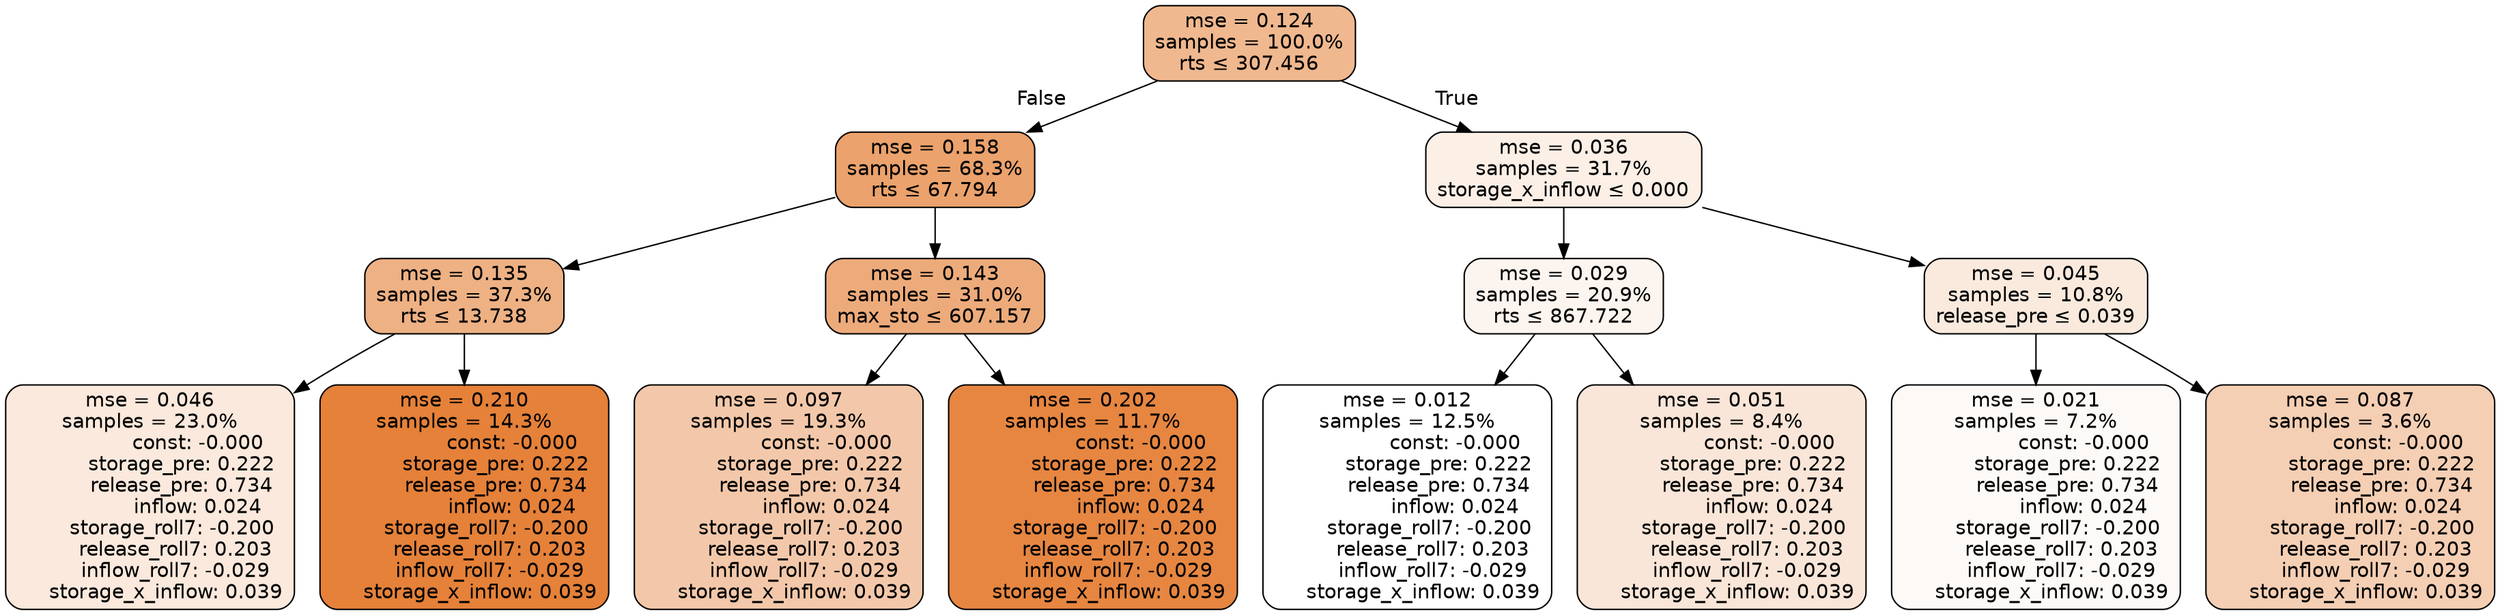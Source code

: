 digraph tree {
node [shape=rectangle, style="filled, rounded", color="black", fontname=helvetica] ;
edge [fontname=helvetica] ;
	"0" [label="mse = 0.124
samples = 100.0%
rts &le; 307.456", fillcolor="#f0b88f"]
	"1" [label="mse = 0.158
samples = 68.3%
rts &le; 67.794", fillcolor="#eba26c"]
	"2" [label="mse = 0.135
samples = 37.3%
rts &le; 13.738", fillcolor="#eeb184"]
	"3" [label="mse = 0.046
samples = 23.0%
               const: -0.000
          storage_pre: 0.222
          release_pre: 0.734
               inflow: 0.024
       storage_roll7: -0.200
        release_roll7: 0.203
        inflow_roll7: -0.029
     storage_x_inflow: 0.039", fillcolor="#fae9dc"]
	"4" [label="mse = 0.210
samples = 14.3%
               const: -0.000
          storage_pre: 0.222
          release_pre: 0.734
               inflow: 0.024
       storage_roll7: -0.200
        release_roll7: 0.203
        inflow_roll7: -0.029
     storage_x_inflow: 0.039", fillcolor="#e58139"]
	"5" [label="mse = 0.143
samples = 31.0%
max_sto &le; 607.157", fillcolor="#edab7b"]
	"6" [label="mse = 0.097
samples = 19.3%
               const: -0.000
          storage_pre: 0.222
          release_pre: 0.734
               inflow: 0.024
       storage_roll7: -0.200
        release_roll7: 0.203
        inflow_roll7: -0.029
     storage_x_inflow: 0.039", fillcolor="#f3c8aa"]
	"7" [label="mse = 0.202
samples = 11.7%
               const: -0.000
          storage_pre: 0.222
          release_pre: 0.734
               inflow: 0.024
       storage_roll7: -0.200
        release_roll7: 0.203
        inflow_roll7: -0.029
     storage_x_inflow: 0.039", fillcolor="#e68641"]
	"8" [label="mse = 0.036
samples = 31.7%
storage_x_inflow &le; 0.000", fillcolor="#fbefe6"]
	"9" [label="mse = 0.029
samples = 20.9%
rts &le; 867.722", fillcolor="#fcf4ee"]
	"10" [label="mse = 0.012
samples = 12.5%
               const: -0.000
          storage_pre: 0.222
          release_pre: 0.734
               inflow: 0.024
       storage_roll7: -0.200
        release_roll7: 0.203
        inflow_roll7: -0.029
     storage_x_inflow: 0.039", fillcolor="#ffffff"]
	"11" [label="mse = 0.051
samples = 8.4%
               const: -0.000
          storage_pre: 0.222
          release_pre: 0.734
               inflow: 0.024
       storage_roll7: -0.200
        release_roll7: 0.203
        inflow_roll7: -0.029
     storage_x_inflow: 0.039", fillcolor="#f9e6d8"]
	"12" [label="mse = 0.045
samples = 10.8%
release_pre &le; 0.039", fillcolor="#faeade"]
	"13" [label="mse = 0.021
samples = 7.2%
               const: -0.000
          storage_pre: 0.222
          release_pre: 0.734
               inflow: 0.024
       storage_roll7: -0.200
        release_roll7: 0.203
        inflow_roll7: -0.029
     storage_x_inflow: 0.039", fillcolor="#fdf9f6"]
	"14" [label="mse = 0.087
samples = 3.6%
               const: -0.000
          storage_pre: 0.222
          release_pre: 0.734
               inflow: 0.024
       storage_roll7: -0.200
        release_roll7: 0.203
        inflow_roll7: -0.029
     storage_x_inflow: 0.039", fillcolor="#f5cfb4"]

	"0" -> "1" [labeldistance=2.5, labelangle=45, headlabel="False"]
	"1" -> "2"
	"2" -> "3"
	"2" -> "4"
	"1" -> "5"
	"5" -> "6"
	"5" -> "7"
	"0" -> "8" [labeldistance=2.5, labelangle=-45, headlabel="True"]
	"8" -> "9"
	"9" -> "10"
	"9" -> "11"
	"8" -> "12"
	"12" -> "13"
	"12" -> "14"
}